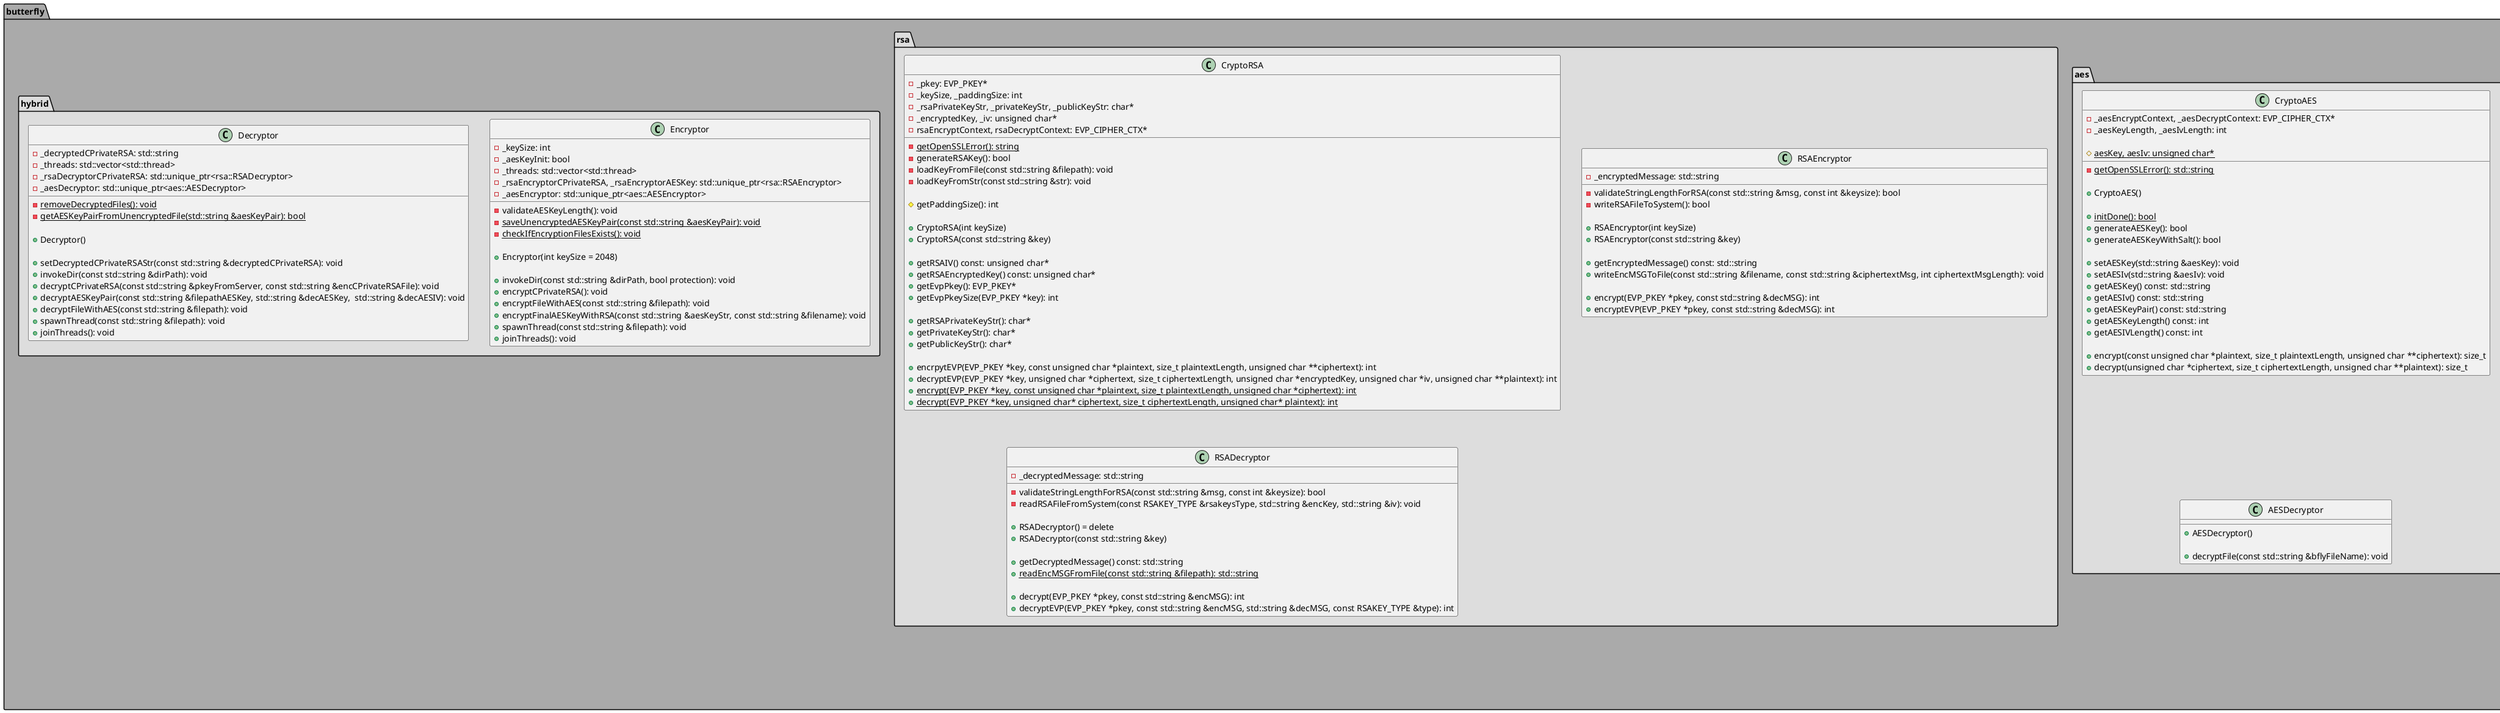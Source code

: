 @startuml

package butterfly #AAAAAA
{

package aes #DDDDDD
{
    class CryptoAES
    {
        - _aesEncryptContext, _aesDecryptContext: EVP_CIPHER_CTX*
        - _aesKeyLength, _aesIvLength: int

        # {static} aesKey, aesIv: unsigned char*

        - {static} getOpenSSLError(): std::string

        + CryptoAES()

        + {static} initDone(): bool
        + generateAESKey(): bool
        + generateAESKeyWithSalt(): bool

        + setAESKey(std::string &aesKey): void
        + setAESIv(std::string &aesIv): void
        + getAESKey() const: std::string
        + getAESIv() const: std::string
        + getAESKeyPair() const: std::string
        + getAESKeyLength() const: int
        + getAESIVLength() const: int

        + encrypt(const unsigned char *plaintext, size_t plaintextLength, unsigned char **ciphertext): size_t
        + decrypt(unsigned char *ciphertext, size_t ciphertextLength, unsigned char **plaintext): size_t
    }


    class AESEncryptor
    {
        + AESEncryptor()

        + encryptFile(const std::string &filename): void

    }

    class AESDecryptor
    {
        + AESDecryptor()

        + decryptFile(const std::string &bflyFileName): void
    }

}

package rsa #DDDDDD
{
    class CryptoRSA
    {
        - _pkey: EVP_PKEY*
        - _keySize, _paddingSize: int
        - _rsaPrivateKeyStr, _privateKeyStr, _publicKeyStr: char*
        - _encryptedKey, _iv: unsigned char*
        - rsaEncryptContext, rsaDecryptContext: EVP_CIPHER_CTX*

        - {static} getOpenSSLError(): string
        - generateRSAKey(): bool
        - loadKeyFromFile(const std::string &filepath): void
        - loadKeyFromStr(const std::string &str): void

        # getPaddingSize(): int

        + CryptoRSA(int keySize)
        + CryptoRSA(const std::string &key)

        + getRSAIV() const: unsigned char*
        + getRSAEncryptedKey() const: unsigned char*
        + getEvpPkey(): EVP_PKEY*
        + getEvpPkeySize(EVP_PKEY *key): int

        + getRSAPrivateKeyStr(): char*
        + getPrivateKeyStr(): char*
        + getPublicKeyStr(): char*

        + encrpytEVP(EVP_PKEY *key, const unsigned char *plaintext, size_t plaintextLength, unsigned char **ciphertext): int
        + decryptEVP(EVP_PKEY *key, unsigned char *ciphertext, size_t ciphertextLength, unsigned char *encryptedKey, unsigned char *iv, unsigned char **plaintext): int
        + {static} encrypt(EVP_PKEY *key, const unsigned char *plaintext, size_t plaintextLength, unsigned char *ciphertext): int
        + {static} decrypt(EVP_PKEY *key, unsigned char* ciphertext, size_t ciphertextLength, unsigned char* plaintext): int
    }

    class RSAEncryptor
    {
        - _encryptedMessage: std::string

        - validateStringLengthForRSA(const std::string &msg, const int &keysize): bool
        - writeRSAFileToSystem(): bool

        + RSAEncryptor(int keySize)
        + RSAEncryptor(const std::string &key)

        + getEncryptedMessage() const: std::string
        + writeEncMSGToFile(const std::string &filename, const std::string &ciphertextMsg, int ciphertextMsgLength): void

        + encrypt(EVP_PKEY *pkey, const std::string &decMSG): int
        + encryptEVP(EVP_PKEY *pkey, const std::string &decMSG): int
    }

    class RSADecryptor
    {
        - _decryptedMessage: std::string

        - validateStringLengthForRSA(const std::string &msg, const int &keysize): bool
        - readRSAFileFromSystem(const RSAKEY_TYPE &rsakeysType, std::string &encKey, std::string &iv): void

        + RSADecryptor() = delete
        + RSADecryptor(const std::string &key)

        + getDecryptedMessage() const: std::string
        + {static} readEncMSGFromFile(const std::string &filepath): std::string

        + decrypt(EVP_PKEY *pkey, const std::string &encMSG): int
        + decryptEVP(EVP_PKEY *pkey, const std::string &encMSG, std::string &decMSG, const RSAKEY_TYPE &type): int
    }

}

package hybrid #DDDDDD
{
    class Encryptor
    {
        - _keySize: int
        - _aesKeyInit: bool
        - _threads: std::vector<std::thread>
        - _rsaEncryptorCPrivateRSA, _rsaEncryptorAESKey: std::unique_ptr<rsa::RSAEncryptor>
        - _aesEncryptor: std::unique_ptr<aes::AESEncryptor>

        - validateAESKeyLength(): void
        - {static} saveUnencryptedAESKeyPair(const std::string &aesKeyPair): void
        - {static} checkIfEncryptionFilesExists(): void

        + Encryptor(int keySize = 2048)

        + invokeDir(const std::string &dirPath, bool protection): void
        + encryptCPrivateRSA(): void
        + encryptFileWithAES(const std::string &filepath): void
        + encryptFinalAESKeyWithRSA(const std::string &aesKeyStr, const std::string &filename): void
        + spawnThread(const std::string &filepath): void
        + joinThreads(): void
    }

    class Decryptor
    {
        - _decryptedCPrivateRSA: std::string
        - _threads: std::vector<std::thread>
        - _rsaDecryptorCPrivateRSA: std::unique_ptr<rsa::RSADecryptor>
        - _aesDecryptor: std::unique_ptr<aes::AESDecryptor>

        - {static} removeDecryptedFiles(): void
        - {static} getAESKeyPairFromUnencryptedFile(std::string &aesKeyPair): bool

        + Decryptor()

        + setDecryptedCPrivateRSAStr(const std::string &decryptedCPrivateRSA): void
        + invokeDir(const std::string &dirPath): void
        + decryptCPrivateRSA(const std::string &pkeyFromServer, const std::string &encCPrivateRSAFile): void
        + decryptAESKeyPair(const std::string &filepathAESKey, std::string &decAESKey,  std::string &decAESIV): void
        + decryptFileWithAES(const std::string &filepath): void
        + spawnThread(const std::string &filepath): void
        + joinThreads(): void
    }
}

together {
  class CryptoRSA
  class CryptoAES
}

together {
class RSAEncryptor
class RSADecryptor
class AESEncryptor
class AESDecryptor
}

together {
  class Encryptor
  class Decryptor
}

CryptoRSA <|-- RSAEncryptor
CryptoRSA <|-- RSADecryptor

CryptoAES <|-- AESEncryptor
CryptoAES <|-- AESDecryptor

RSAEncryptor "1..*" o-- "1" Encryptor: <<encrypting keys>>
AESEncryptor "1..*" o-- "1" Encryptor: <<encrypting files>>

RSADecryptor "1..*" o-- "1" Decryptor: <<decrypting keys>>
AESDecryptor "1..*" o-- "1" Decryptor: <<decrypting files>>

}
@enduml